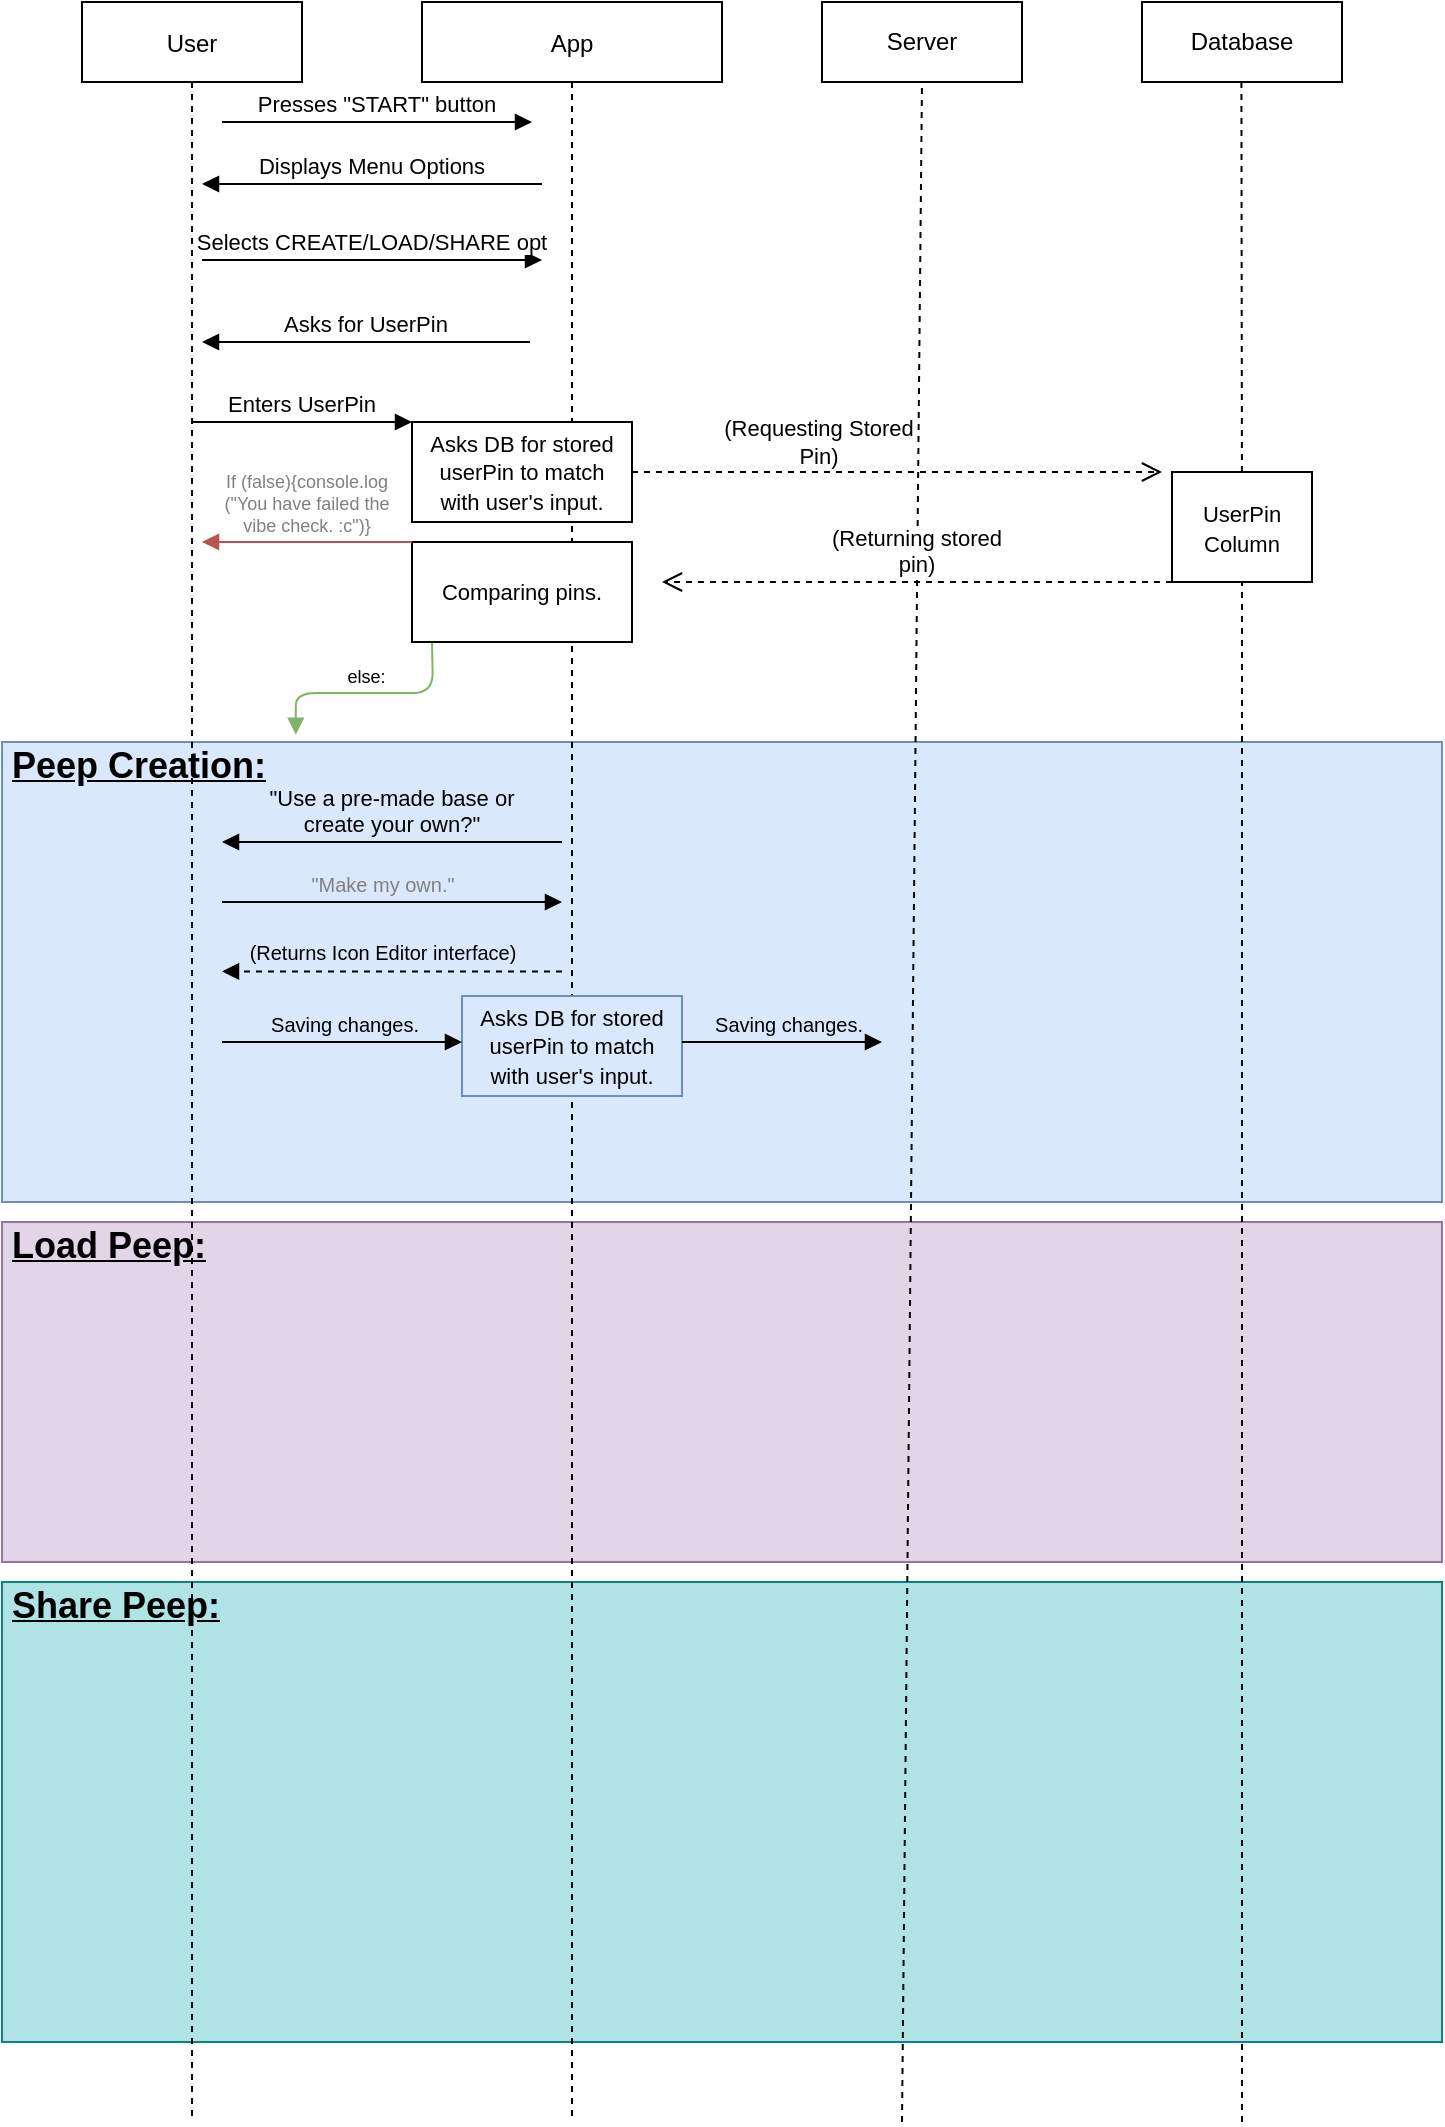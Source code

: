 <mxfile version="17.4.6" type="github" pages="2">
  <diagram id="kgpKYQtTHZ0yAKxKKP6v" name="Page-1">
    <mxGraphModel dx="742" dy="414" grid="1" gridSize="10" guides="1" tooltips="1" connect="1" arrows="1" fold="1" page="1" pageScale="1" pageWidth="850" pageHeight="1100" math="0" shadow="0">
      <root>
        <mxCell id="0" />
        <mxCell id="1" parent="0" />
        <mxCell id="eFRRsyU633BgQ31-RumB-13" value="&lt;h1&gt;&lt;u&gt;Share Peep:&lt;/u&gt;&lt;/h1&gt;" style="text;html=1;strokeColor=#0e8088;fillColor=#b0e3e6;spacing=5;spacingTop=-20;whiteSpace=wrap;overflow=hidden;rounded=0;fontSize=9;" vertex="1" parent="1">
          <mxGeometry x="90" y="810" width="720" height="230" as="geometry" />
        </mxCell>
        <mxCell id="eFRRsyU633BgQ31-RumB-12" value="&lt;h1&gt;&lt;u&gt;Load Peep:&lt;/u&gt;&lt;/h1&gt;" style="text;html=1;strokeColor=#9673a6;fillColor=#e1d5e7;spacing=5;spacingTop=-20;whiteSpace=wrap;overflow=hidden;rounded=0;fontSize=9;" vertex="1" parent="1">
          <mxGeometry x="90" y="630" width="720" height="170" as="geometry" />
        </mxCell>
        <mxCell id="jPQ_gMMJaXNUDKKce1v3-33" value="&lt;h1&gt;&lt;u&gt;Peep Creation:&lt;/u&gt;&lt;/h1&gt;" style="text;html=1;strokeColor=#6c8ebf;fillColor=#dae8fc;spacing=5;spacingTop=-20;whiteSpace=wrap;overflow=hidden;rounded=0;fontSize=9;" vertex="1" parent="1">
          <mxGeometry x="90" y="390" width="720" height="230" as="geometry" />
        </mxCell>
        <mxCell id="3nuBFxr9cyL0pnOWT2aG-1" value="User" style="shape=umlLifeline;perimeter=lifelinePerimeter;container=1;collapsible=0;recursiveResize=0;rounded=0;shadow=0;strokeWidth=1;" parent="1" vertex="1">
          <mxGeometry x="130" y="20" width="110" height="1060" as="geometry" />
        </mxCell>
        <mxCell id="jPQ_gMMJaXNUDKKce1v3-31" value="else: " style="verticalAlign=bottom;endArrow=block;shadow=0;strokeWidth=1;exitX=-0.003;exitY=0.171;exitDx=0;exitDy=0;exitPerimeter=0;fontSize=9;fontColor=#000000;strokeColor=#82b366;fillColor=#d5e8d4;edgeStyle=orthogonalEdgeStyle;entryX=0.204;entryY=-0.016;entryDx=0;entryDy=0;entryPerimeter=0;" edge="1" parent="3nuBFxr9cyL0pnOWT2aG-1" target="jPQ_gMMJaXNUDKKce1v3-33">
          <mxGeometry relative="1" as="geometry">
            <mxPoint x="175.0" y="320.03" as="sourcePoint" />
            <mxPoint x="110" y="350" as="targetPoint" />
          </mxGeometry>
        </mxCell>
        <mxCell id="jPQ_gMMJaXNUDKKce1v3-6" value="Selects CREATE/LOAD/SHARE opt" style="verticalAlign=bottom;endArrow=block;entryX=0;entryY=0;shadow=0;strokeWidth=1;" edge="1" parent="3nuBFxr9cyL0pnOWT2aG-1">
          <mxGeometry relative="1" as="geometry">
            <mxPoint x="60" y="129.0" as="sourcePoint" />
            <mxPoint x="230" y="129.0" as="targetPoint" />
          </mxGeometry>
        </mxCell>
        <mxCell id="3nuBFxr9cyL0pnOWT2aG-5" value="App" style="shape=umlLifeline;perimeter=lifelinePerimeter;container=1;collapsible=0;recursiveResize=0;rounded=0;shadow=0;strokeWidth=1;" parent="1" vertex="1">
          <mxGeometry x="300" y="20" width="150" height="1060" as="geometry" />
        </mxCell>
        <mxCell id="jPQ_gMMJaXNUDKKce1v3-26" value="&lt;span style=&quot;font-size: 11px ; background-color: rgb(255 , 255 , 255)&quot;&gt;Asks DB for stored userPin to match&lt;/span&gt;&lt;br style=&quot;padding: 0px ; margin: 0px ; font-size: 11px&quot;&gt;&lt;span style=&quot;font-size: 11px ; background-color: rgb(255 , 255 , 255)&quot;&gt;with user&#39;s input.&lt;/span&gt;" style="rounded=0;whiteSpace=wrap;html=1;" vertex="1" parent="3nuBFxr9cyL0pnOWT2aG-5">
          <mxGeometry x="-5" y="210" width="110" height="50" as="geometry" />
        </mxCell>
        <mxCell id="jPQ_gMMJaXNUDKKce1v3-30" value="&lt;span style=&quot;font-size: 11px ; background-color: rgb(255 , 255 , 255)&quot;&gt;Comparing pins.&lt;/span&gt;" style="rounded=0;whiteSpace=wrap;html=1;" vertex="1" parent="3nuBFxr9cyL0pnOWT2aG-5">
          <mxGeometry x="-5" y="270" width="110" height="50" as="geometry" />
        </mxCell>
        <mxCell id="eFRRsyU633BgQ31-RumB-17" value="&lt;span style=&quot;font-size: 11px;&quot;&gt;Asks DB for stored userPin to match&lt;/span&gt;&lt;br style=&quot;padding: 0px ; margin: 0px ; font-size: 11px&quot;&gt;&lt;span style=&quot;font-size: 11px;&quot;&gt;with user&#39;s input.&lt;/span&gt;" style="rounded=0;whiteSpace=wrap;html=1;labelBackgroundColor=none;fillColor=#dae8fc;strokeColor=#6c8ebf;" vertex="1" parent="3nuBFxr9cyL0pnOWT2aG-5">
          <mxGeometry x="20" y="497" width="110" height="50" as="geometry" />
        </mxCell>
        <mxCell id="3nuBFxr9cyL0pnOWT2aG-8" value="Presses &quot;START&quot; button" style="verticalAlign=bottom;endArrow=block;entryX=0;entryY=0;shadow=0;strokeWidth=1;" parent="1" edge="1">
          <mxGeometry relative="1" as="geometry">
            <mxPoint x="200" y="80" as="sourcePoint" />
            <mxPoint x="355" y="80.0" as="targetPoint" />
          </mxGeometry>
        </mxCell>
        <mxCell id="3nuBFxr9cyL0pnOWT2aG-9" value="Displays Menu Options" style="verticalAlign=bottom;endArrow=block;shadow=0;strokeWidth=1;" parent="1" edge="1">
          <mxGeometry relative="1" as="geometry">
            <mxPoint x="360" y="111" as="sourcePoint" />
            <mxPoint x="190" y="111" as="targetPoint" />
          </mxGeometry>
        </mxCell>
        <mxCell id="jPQ_gMMJaXNUDKKce1v3-2" value="Server" style="rounded=0;whiteSpace=wrap;html=1;" vertex="1" parent="1">
          <mxGeometry x="500" y="20" width="100" height="40" as="geometry" />
        </mxCell>
        <mxCell id="jPQ_gMMJaXNUDKKce1v3-3" value="Database" style="rounded=0;whiteSpace=wrap;html=1;" vertex="1" parent="1">
          <mxGeometry x="660" y="20" width="100" height="40" as="geometry" />
        </mxCell>
        <mxCell id="jPQ_gMMJaXNUDKKce1v3-4" value="" style="endArrow=none;dashed=1;html=1;rounded=0;entryX=0.5;entryY=1;entryDx=0;entryDy=0;" edge="1" parent="1" target="jPQ_gMMJaXNUDKKce1v3-2">
          <mxGeometry width="50" height="50" relative="1" as="geometry">
            <mxPoint x="540" y="1080" as="sourcePoint" />
            <mxPoint x="530" y="190" as="targetPoint" />
          </mxGeometry>
        </mxCell>
        <mxCell id="jPQ_gMMJaXNUDKKce1v3-5" value="" style="endArrow=none;dashed=1;html=1;rounded=0;entryX=0.5;entryY=1;entryDx=0;entryDy=0;startArrow=none;" edge="1" parent="1" source="jPQ_gMMJaXNUDKKce1v3-29">
          <mxGeometry width="50" height="50" relative="1" as="geometry">
            <mxPoint x="710" y="1080" as="sourcePoint" />
            <mxPoint x="709.71" y="60" as="targetPoint" />
          </mxGeometry>
        </mxCell>
        <mxCell id="jPQ_gMMJaXNUDKKce1v3-7" value="Asks for UserPin" style="verticalAlign=bottom;endArrow=block;shadow=0;strokeWidth=1;" edge="1" parent="1">
          <mxGeometry relative="1" as="geometry">
            <mxPoint x="354" y="190.0" as="sourcePoint" />
            <mxPoint x="190" y="190" as="targetPoint" />
          </mxGeometry>
        </mxCell>
        <mxCell id="jPQ_gMMJaXNUDKKce1v3-12" value="(Returning stored&#xa;pin)" style="verticalAlign=bottom;endArrow=open;dashed=1;endSize=8;exitX=0;exitY=1;shadow=0;strokeWidth=1;exitDx=0;exitDy=0;" edge="1" parent="1" source="jPQ_gMMJaXNUDKKce1v3-29">
          <mxGeometry relative="1" as="geometry">
            <mxPoint x="420" y="310" as="targetPoint" />
            <mxPoint x="676.72" y="299.16" as="sourcePoint" />
          </mxGeometry>
        </mxCell>
        <mxCell id="jPQ_gMMJaXNUDKKce1v3-18" value="" style="verticalAlign=bottom;endArrow=open;dashed=1;endSize=8;exitX=1;exitY=0.5;shadow=0;strokeWidth=1;exitDx=0;exitDy=0;fillColor=none;" edge="1" parent="1" source="jPQ_gMMJaXNUDKKce1v3-26">
          <mxGeometry relative="1" as="geometry">
            <mxPoint x="670" y="255" as="targetPoint" />
            <mxPoint x="420" y="260.0" as="sourcePoint" />
          </mxGeometry>
        </mxCell>
        <mxCell id="jPQ_gMMJaXNUDKKce1v3-28" value="(Requesting Stored&lt;br&gt;Pin)" style="edgeLabel;html=1;align=center;verticalAlign=middle;resizable=0;points=[];fillColor=none;" vertex="1" connectable="0" parent="jPQ_gMMJaXNUDKKce1v3-18">
          <mxGeometry x="-0.461" relative="1" as="geometry">
            <mxPoint x="21" y="-15" as="offset" />
          </mxGeometry>
        </mxCell>
        <mxCell id="jPQ_gMMJaXNUDKKce1v3-23" value="If (false){console.log&#xa;(&quot;You have failed the&#xa;vibe check. :c&quot;)}" style="verticalAlign=bottom;endArrow=block;shadow=0;strokeWidth=1;exitX=0;exitY=0;exitDx=0;exitDy=0;fontSize=9;fontColor=#808080;strokeColor=#b85450;fillColor=#f8cecc;" edge="1" parent="1" source="jPQ_gMMJaXNUDKKce1v3-30">
          <mxGeometry relative="1" as="geometry">
            <mxPoint x="300" y="300" as="sourcePoint" />
            <mxPoint x="190" y="290" as="targetPoint" />
            <Array as="points" />
          </mxGeometry>
        </mxCell>
        <mxCell id="jPQ_gMMJaXNUDKKce1v3-22" value="Enters UserPin" style="verticalAlign=bottom;endArrow=block;shadow=0;strokeWidth=1;entryX=0;entryY=0;entryDx=0;entryDy=0;" edge="1" parent="1" target="jPQ_gMMJaXNUDKKce1v3-26">
          <mxGeometry relative="1" as="geometry">
            <mxPoint x="185" y="230" as="sourcePoint" />
            <mxPoint x="305" y="220" as="targetPoint" />
            <Array as="points" />
          </mxGeometry>
        </mxCell>
        <mxCell id="jPQ_gMMJaXNUDKKce1v3-34" value="&quot;Use a pre-made base or&#xa;create your own?&quot;" style="verticalAlign=bottom;endArrow=block;entryX=0;entryY=0;shadow=0;strokeWidth=1;labelBackgroundColor=none;" edge="1" parent="1">
          <mxGeometry relative="1" as="geometry">
            <mxPoint x="370" y="440.0" as="sourcePoint" />
            <mxPoint x="200" y="440.0" as="targetPoint" />
          </mxGeometry>
        </mxCell>
        <mxCell id="eFRRsyU633BgQ31-RumB-3" value="" style="verticalAlign=bottom;endArrow=block;shadow=0;strokeWidth=1;labelBackgroundColor=none;" edge="1" parent="1">
          <mxGeometry relative="1" as="geometry">
            <mxPoint x="200" y="470" as="sourcePoint" />
            <mxPoint x="370" y="470" as="targetPoint" />
          </mxGeometry>
        </mxCell>
        <mxCell id="eFRRsyU633BgQ31-RumB-7" value="&lt;font color=&quot;#808080&quot; style=&quot;font-size: 10px;&quot;&gt;&quot;Make my own.&quot;&lt;/font&gt;" style="edgeLabel;html=1;align=center;verticalAlign=middle;resizable=0;points=[];fontSize=10;fontColor=#000000;labelBackgroundColor=none;" vertex="1" connectable="0" parent="eFRRsyU633BgQ31-RumB-3">
          <mxGeometry x="-0.237" y="3" relative="1" as="geometry">
            <mxPoint x="15" y="-6" as="offset" />
          </mxGeometry>
        </mxCell>
        <mxCell id="eFRRsyU633BgQ31-RumB-8" value="" style="verticalAlign=bottom;endArrow=block;shadow=0;strokeWidth=1;labelBackgroundColor=none;dashed=1;" edge="1" parent="1">
          <mxGeometry relative="1" as="geometry">
            <mxPoint x="370" y="504.71" as="sourcePoint" />
            <mxPoint x="200" y="504.71" as="targetPoint" />
          </mxGeometry>
        </mxCell>
        <mxCell id="eFRRsyU633BgQ31-RumB-9" value="(Returns Icon Editor interface)" style="edgeLabel;html=1;align=center;verticalAlign=middle;resizable=0;points=[];fontSize=10;fontColor=#000000;labelBackgroundColor=none;" vertex="1" connectable="0" parent="eFRRsyU633BgQ31-RumB-8">
          <mxGeometry x="-0.237" y="3" relative="1" as="geometry">
            <mxPoint x="-25" y="-13" as="offset" />
          </mxGeometry>
        </mxCell>
        <mxCell id="eFRRsyU633BgQ31-RumB-10" value="" style="verticalAlign=bottom;endArrow=block;shadow=0;strokeWidth=1;labelBackgroundColor=none;" edge="1" parent="1">
          <mxGeometry relative="1" as="geometry">
            <mxPoint x="200" y="540" as="sourcePoint" />
            <mxPoint x="320" y="540" as="targetPoint" />
          </mxGeometry>
        </mxCell>
        <mxCell id="eFRRsyU633BgQ31-RumB-11" value="&lt;font style=&quot;font-size: 10px&quot;&gt;Saving changes.&lt;/font&gt;" style="edgeLabel;html=1;align=center;verticalAlign=middle;resizable=0;points=[];fontSize=10;fontColor=#000000;labelBackgroundColor=none;" vertex="1" connectable="0" parent="eFRRsyU633BgQ31-RumB-10">
          <mxGeometry x="-0.237" y="3" relative="1" as="geometry">
            <mxPoint x="15" y="-6" as="offset" />
          </mxGeometry>
        </mxCell>
        <mxCell id="eFRRsyU633BgQ31-RumB-15" value="" style="verticalAlign=bottom;endArrow=block;shadow=0;strokeWidth=1;labelBackgroundColor=none;" edge="1" parent="1">
          <mxGeometry relative="1" as="geometry">
            <mxPoint x="430" y="540" as="sourcePoint" />
            <mxPoint x="530" y="540" as="targetPoint" />
          </mxGeometry>
        </mxCell>
        <mxCell id="eFRRsyU633BgQ31-RumB-16" value="&lt;font style=&quot;font-size: 10px&quot;&gt;Saving changes.&lt;/font&gt;" style="edgeLabel;html=1;align=center;verticalAlign=middle;resizable=0;points=[];fontSize=10;fontColor=#000000;labelBackgroundColor=none;" vertex="1" connectable="0" parent="eFRRsyU633BgQ31-RumB-15">
          <mxGeometry x="-0.237" y="3" relative="1" as="geometry">
            <mxPoint x="15" y="-6" as="offset" />
          </mxGeometry>
        </mxCell>
        <mxCell id="jPQ_gMMJaXNUDKKce1v3-29" value="&lt;span style=&quot;font-size: 11px ; background-color: rgb(255 , 255 , 255)&quot;&gt;UserPin Column&lt;/span&gt;" style="rounded=0;whiteSpace=wrap;html=1;" vertex="1" parent="1">
          <mxGeometry x="675" y="255" width="70" height="55" as="geometry" />
        </mxCell>
        <mxCell id="eFRRsyU633BgQ31-RumB-19" value="" style="endArrow=none;dashed=1;html=1;rounded=0;entryX=0.5;entryY=1;entryDx=0;entryDy=0;" edge="1" parent="1" target="jPQ_gMMJaXNUDKKce1v3-29">
          <mxGeometry width="50" height="50" relative="1" as="geometry">
            <mxPoint x="710" y="1080" as="sourcePoint" />
            <mxPoint x="709.71" y="60" as="targetPoint" />
          </mxGeometry>
        </mxCell>
      </root>
    </mxGraphModel>
  </diagram>
  <diagram id="gkDrO4Kp0XroOVm1pHH_" name="Page-2">
    <mxGraphModel dx="433" dy="241" grid="1" gridSize="10" guides="1" tooltips="1" connect="1" arrows="1" fold="1" page="1" pageScale="1" pageWidth="1169" pageHeight="827" math="0" shadow="0">
      <root>
        <mxCell id="0" />
        <mxCell id="1" parent="0" />
        <mxCell id="J2AvsEn7xInIULB-ENyG-1" value="Eleanor has gone to the Dentist. @ her on Discord/Slack if you need her. c: Back at 15:00" style="rounded=0;whiteSpace=wrap;html=1;fontSize=19;fillColor=#f8cecc;strokeColor=#b85450;fontColor=#66CC00;" vertex="1" parent="1">
          <mxGeometry x="270" y="230" width="200" height="130" as="geometry" />
        </mxCell>
      </root>
    </mxGraphModel>
  </diagram>
</mxfile>
